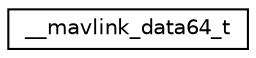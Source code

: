digraph "Graphical Class Hierarchy"
{
 // INTERACTIVE_SVG=YES
  edge [fontname="Helvetica",fontsize="10",labelfontname="Helvetica",labelfontsize="10"];
  node [fontname="Helvetica",fontsize="10",shape=record];
  rankdir="LR";
  Node1 [label="__mavlink_data64_t",height=0.2,width=0.4,color="black", fillcolor="white", style="filled",URL="$struct____mavlink__data64__t.html"];
}
